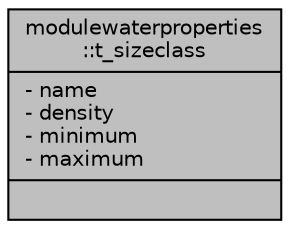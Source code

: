 digraph "modulewaterproperties::t_sizeclass"
{
 // LATEX_PDF_SIZE
  edge [fontname="Helvetica",fontsize="10",labelfontname="Helvetica",labelfontsize="10"];
  node [fontname="Helvetica",fontsize="10",shape=record];
  Node1 [label="{modulewaterproperties\l::t_sizeclass\n|- name\l- density\l- minimum\l- maximum\l|}",height=0.2,width=0.4,color="black", fillcolor="grey75", style="filled", fontcolor="black",tooltip=" "];
}
